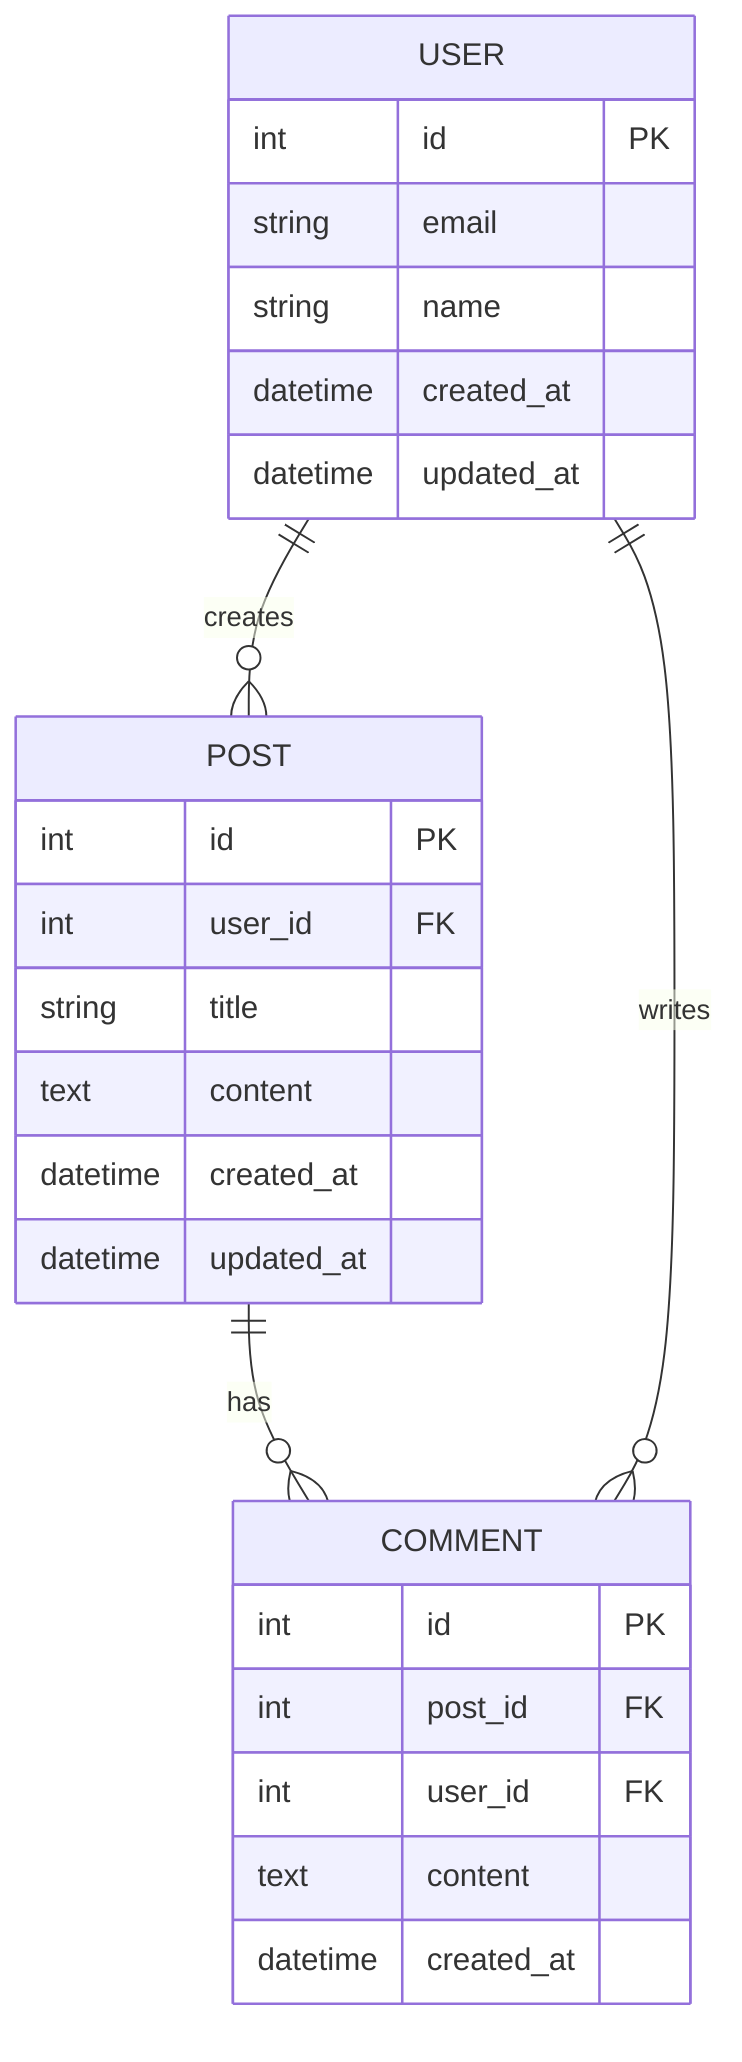 erDiagram
    USER {
        int id PK
        string email
        string name
        datetime created_at
        datetime updated_at
    }
    
    POST {
        int id PK
        int user_id FK
        string title
        text content
        datetime created_at
        datetime updated_at
    }
    
    COMMENT {
        int id PK
        int post_id FK
        int user_id FK
        text content
        datetime created_at
    }
    
    USER ||--o{ POST : creates
    POST ||--o{ COMMENT : has
    USER ||--o{ COMMENT : writes